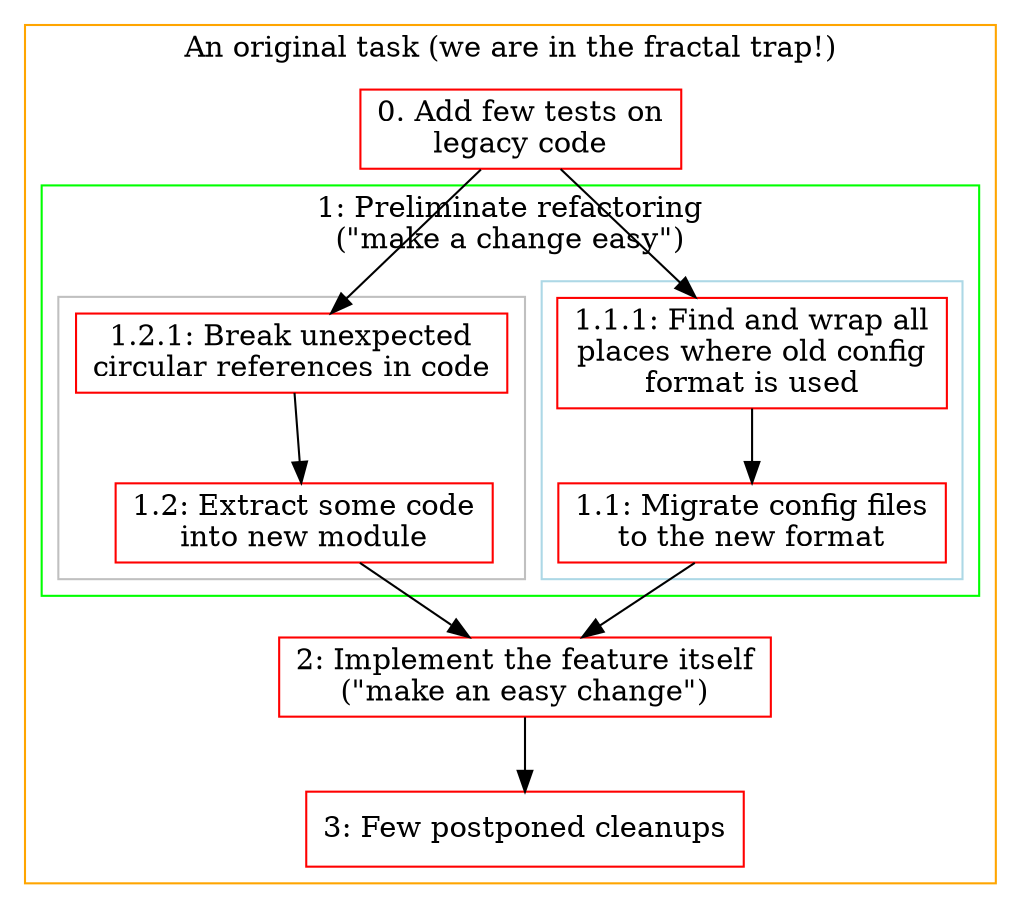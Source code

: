 digraph g {
node [shape=box, color=red];
edge [color=black];
subgraph cluster_0 {
    color=orange;
    label = "An original task (we are in the fractal trap!)";
    subgraph cluster_1 {
        color = green;
        label="1: Preliminate refactoring
(&quot;make a change easy&quot;)";

        subgraph cluster_2 {
            label = "";
            color = lightblue;
            6 [label="1.1: Migrate config files
to the new format"];
            7 [label="1.1.1: Find and wrap all
places where old config
format is used"];
            7 -> 6;
        }

        subgraph cluster_3 {
            color = grey;
            label = "";
            5 [label="1.2: Extract some code
into new module"];
            8 [label="1.2.1: Break unexpected
circular references in code"];
            8 -> 5;
        }
    }
3 [label="2: Implement the feature itself
(&quot;make an easy change&quot;)"];
4 [label="3: Few postponed cleanups"];
9 [label="0. Add few tests on
legacy code"];
3 -> 4;
5 -> 3;
6 -> 3;
9 -> 7;
9 -> 8;
}
}

